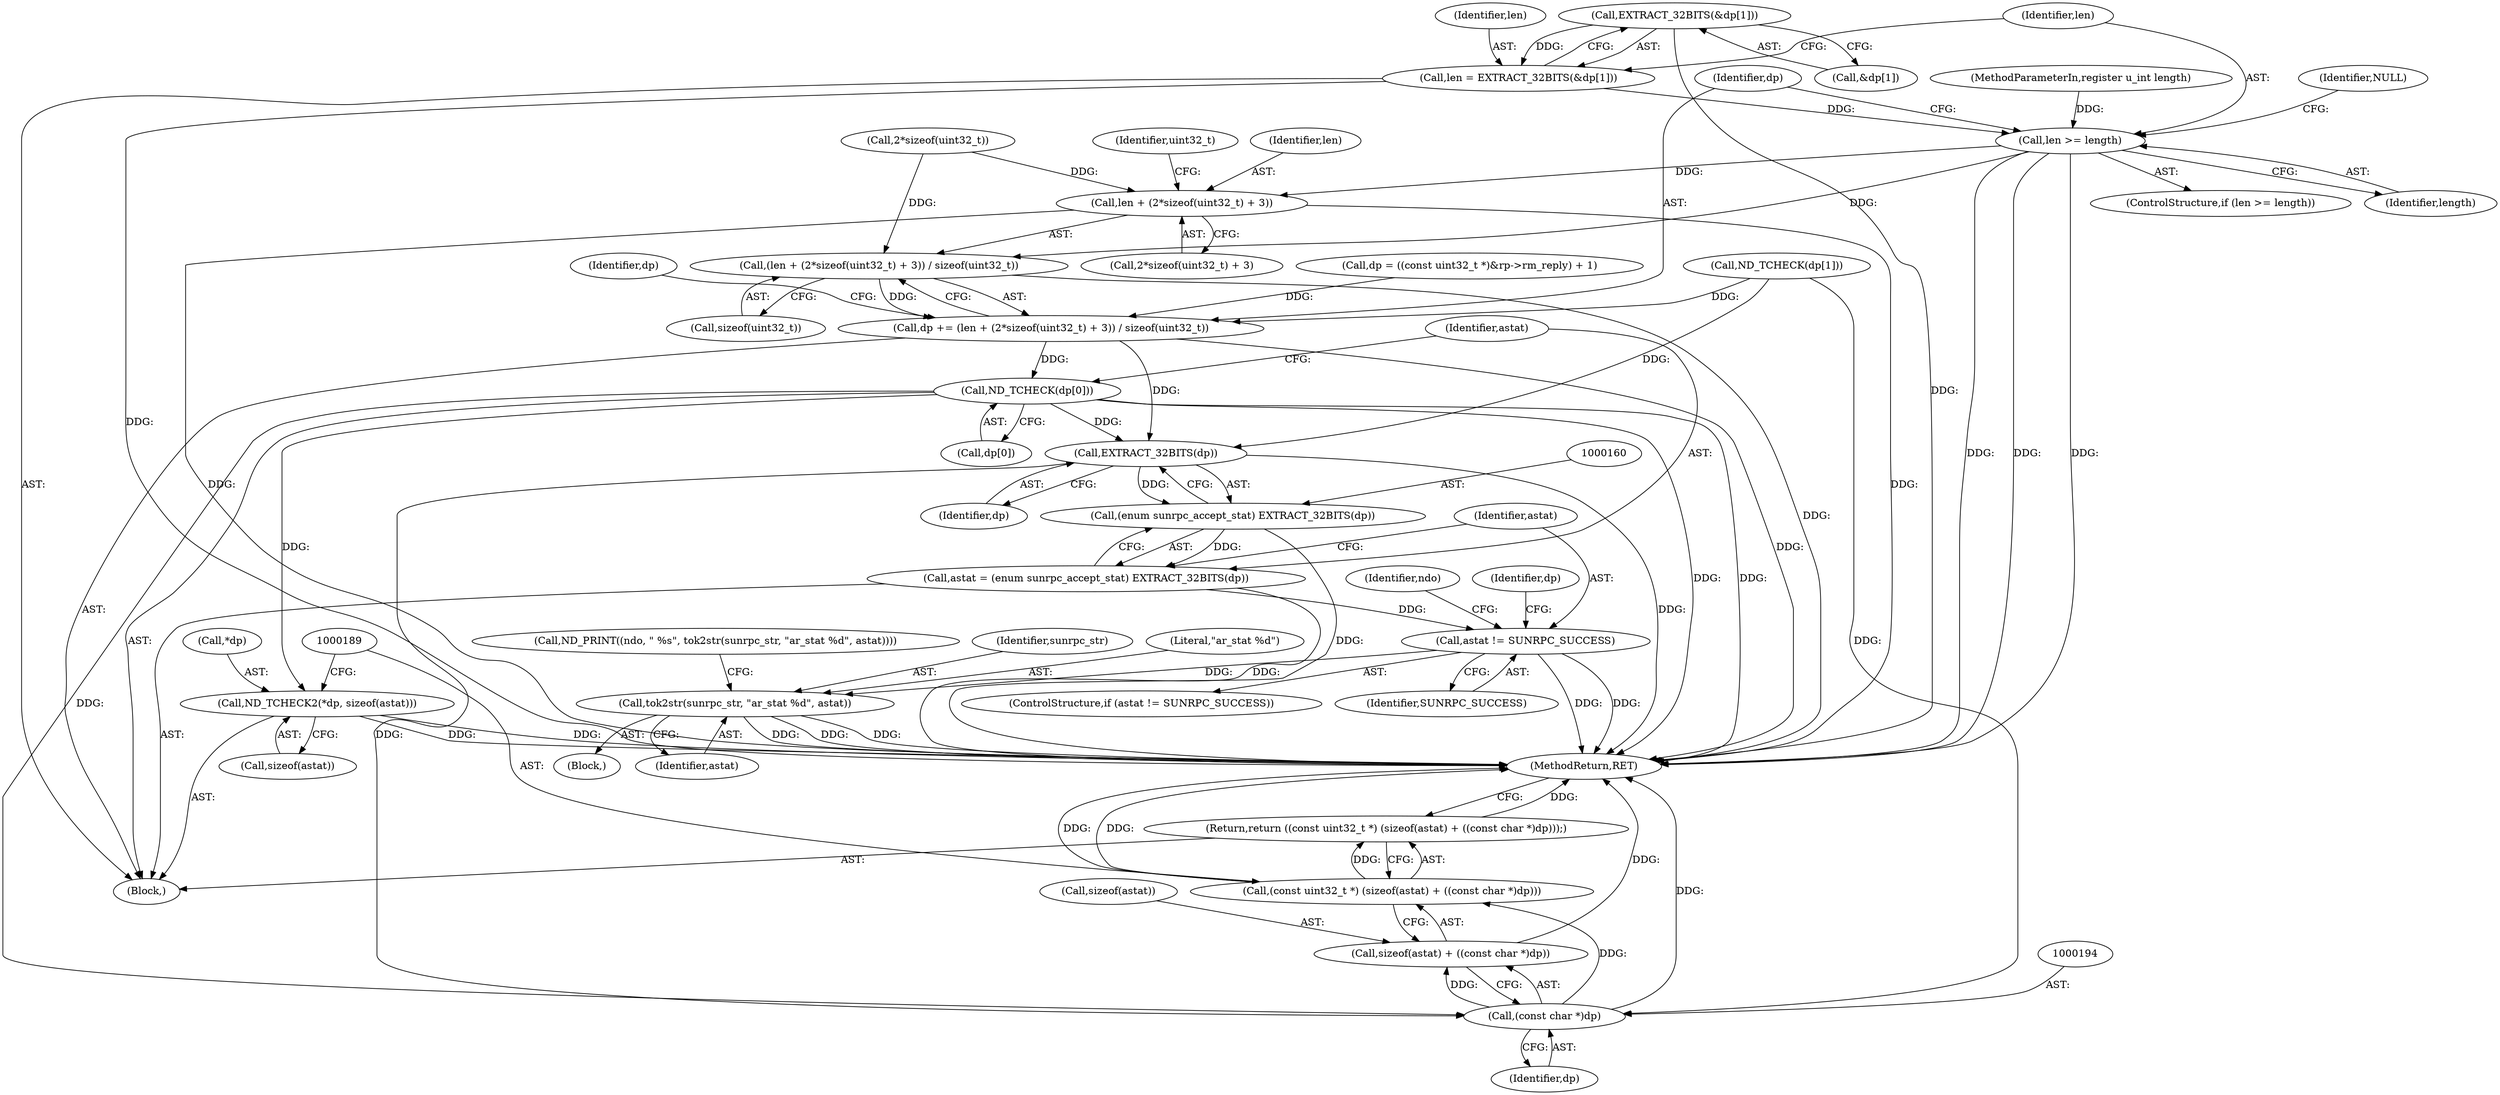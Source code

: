 digraph "0_tcpdump_19d25dd8781620cd41bf178a5e2e27fc1cf242d0_2@array" {
"1000129" [label="(Call,EXTRACT_32BITS(&dp[1]))"];
"1000127" [label="(Call,len = EXTRACT_32BITS(&dp[1]))"];
"1000135" [label="(Call,len >= length)"];
"1000142" [label="(Call,(len + (2*sizeof(uint32_t) + 3)) / sizeof(uint32_t))"];
"1000140" [label="(Call,dp += (len + (2*sizeof(uint32_t) + 3)) / sizeof(uint32_t))"];
"1000153" [label="(Call,ND_TCHECK(dp[0]))"];
"1000161" [label="(Call,EXTRACT_32BITS(dp))"];
"1000159" [label="(Call,(enum sunrpc_accept_stat) EXTRACT_32BITS(dp))"];
"1000157" [label="(Call,astat = (enum sunrpc_accept_stat) EXTRACT_32BITS(dp))"];
"1000164" [label="(Call,astat != SUNRPC_SUCCESS)"];
"1000173" [label="(Call,tok2str(sunrpc_str, \"ar_stat %d\", astat))"];
"1000193" [label="(Call,(const char *)dp)"];
"1000188" [label="(Call,(const uint32_t *) (sizeof(astat) + ((const char *)dp)))"];
"1000187" [label="(Return,return ((const uint32_t *) (sizeof(astat) + ((const char *)dp)));)"];
"1000190" [label="(Call,sizeof(astat) + ((const char *)dp))"];
"1000182" [label="(Call,ND_TCHECK2(*dp, sizeof(astat)))"];
"1000143" [label="(Call,len + (2*sizeof(uint32_t) + 3))"];
"1000161" [label="(Call,EXTRACT_32BITS(dp))"];
"1000182" [label="(Call,ND_TCHECK2(*dp, sizeof(astat)))"];
"1000143" [label="(Call,len + (2*sizeof(uint32_t) + 3))"];
"1000146" [label="(Call,2*sizeof(uint32_t))"];
"1000195" [label="(Identifier,dp)"];
"1000191" [label="(Call,sizeof(astat))"];
"1000153" [label="(Call,ND_TCHECK(dp[0]))"];
"1000140" [label="(Call,dp += (len + (2*sizeof(uint32_t) + 3)) / sizeof(uint32_t))"];
"1000129" [label="(Call,EXTRACT_32BITS(&dp[1]))"];
"1000187" [label="(Return,return ((const uint32_t *) (sizeof(astat) + ((const char *)dp)));)"];
"1000185" [label="(Call,sizeof(astat))"];
"1000183" [label="(Call,*dp)"];
"1000154" [label="(Call,dp[0])"];
"1000135" [label="(Call,len >= length)"];
"1000134" [label="(ControlStructure,if (len >= length))"];
"1000164" [label="(Call,astat != SUNRPC_SUCCESS)"];
"1000159" [label="(Call,(enum sunrpc_accept_stat) EXTRACT_32BITS(dp))"];
"1000141" [label="(Identifier,dp)"];
"1000193" [label="(Call,(const char *)dp)"];
"1000199" [label="(MethodReturn,RET)"];
"1000190" [label="(Call,sizeof(astat) + ((const char *)dp))"];
"1000109" [label="(Block,)"];
"1000157" [label="(Call,astat = (enum sunrpc_accept_stat) EXTRACT_32BITS(dp))"];
"1000145" [label="(Call,2*sizeof(uint32_t) + 3)"];
"1000136" [label="(Identifier,len)"];
"1000108" [label="(MethodParameterIn,register u_int length)"];
"1000113" [label="(Call,dp = ((const uint32_t *)&rp->rm_reply) + 1)"];
"1000170" [label="(Identifier,ndo)"];
"1000128" [label="(Identifier,len)"];
"1000158" [label="(Identifier,astat)"];
"1000155" [label="(Identifier,dp)"];
"1000163" [label="(ControlStructure,if (astat != SUNRPC_SUCCESS))"];
"1000168" [label="(Call,ND_PRINT((ndo, \" %s\", tok2str(sunrpc_str, \"ar_stat %d\", astat))))"];
"1000184" [label="(Identifier,dp)"];
"1000130" [label="(Call,&dp[1])"];
"1000127" [label="(Call,len = EXTRACT_32BITS(&dp[1]))"];
"1000152" [label="(Identifier,uint32_t)"];
"1000139" [label="(Identifier,NULL)"];
"1000151" [label="(Call,sizeof(uint32_t))"];
"1000144" [label="(Identifier,len)"];
"1000171" [label="(Block,)"];
"1000174" [label="(Identifier,sunrpc_str)"];
"1000176" [label="(Identifier,astat)"];
"1000173" [label="(Call,tok2str(sunrpc_str, \"ar_stat %d\", astat))"];
"1000165" [label="(Identifier,astat)"];
"1000162" [label="(Identifier,dp)"];
"1000175" [label="(Literal,\"ar_stat %d\")"];
"1000142" [label="(Call,(len + (2*sizeof(uint32_t) + 3)) / sizeof(uint32_t))"];
"1000188" [label="(Call,(const uint32_t *) (sizeof(astat) + ((const char *)dp)))"];
"1000137" [label="(Identifier,length)"];
"1000166" [label="(Identifier,SUNRPC_SUCCESS)"];
"1000123" [label="(Call,ND_TCHECK(dp[1]))"];
"1000129" -> "1000127"  [label="AST: "];
"1000129" -> "1000130"  [label="CFG: "];
"1000130" -> "1000129"  [label="AST: "];
"1000127" -> "1000129"  [label="CFG: "];
"1000129" -> "1000199"  [label="DDG: "];
"1000129" -> "1000127"  [label="DDG: "];
"1000127" -> "1000109"  [label="AST: "];
"1000128" -> "1000127"  [label="AST: "];
"1000136" -> "1000127"  [label="CFG: "];
"1000127" -> "1000199"  [label="DDG: "];
"1000127" -> "1000135"  [label="DDG: "];
"1000135" -> "1000134"  [label="AST: "];
"1000135" -> "1000137"  [label="CFG: "];
"1000136" -> "1000135"  [label="AST: "];
"1000137" -> "1000135"  [label="AST: "];
"1000139" -> "1000135"  [label="CFG: "];
"1000141" -> "1000135"  [label="CFG: "];
"1000135" -> "1000199"  [label="DDG: "];
"1000135" -> "1000199"  [label="DDG: "];
"1000135" -> "1000199"  [label="DDG: "];
"1000108" -> "1000135"  [label="DDG: "];
"1000135" -> "1000142"  [label="DDG: "];
"1000135" -> "1000143"  [label="DDG: "];
"1000142" -> "1000140"  [label="AST: "];
"1000142" -> "1000151"  [label="CFG: "];
"1000143" -> "1000142"  [label="AST: "];
"1000151" -> "1000142"  [label="AST: "];
"1000140" -> "1000142"  [label="CFG: "];
"1000142" -> "1000199"  [label="DDG: "];
"1000142" -> "1000140"  [label="DDG: "];
"1000146" -> "1000142"  [label="DDG: "];
"1000140" -> "1000109"  [label="AST: "];
"1000141" -> "1000140"  [label="AST: "];
"1000155" -> "1000140"  [label="CFG: "];
"1000140" -> "1000199"  [label="DDG: "];
"1000113" -> "1000140"  [label="DDG: "];
"1000123" -> "1000140"  [label="DDG: "];
"1000140" -> "1000153"  [label="DDG: "];
"1000140" -> "1000161"  [label="DDG: "];
"1000153" -> "1000109"  [label="AST: "];
"1000153" -> "1000154"  [label="CFG: "];
"1000154" -> "1000153"  [label="AST: "];
"1000158" -> "1000153"  [label="CFG: "];
"1000153" -> "1000199"  [label="DDG: "];
"1000153" -> "1000199"  [label="DDG: "];
"1000153" -> "1000161"  [label="DDG: "];
"1000153" -> "1000182"  [label="DDG: "];
"1000153" -> "1000193"  [label="DDG: "];
"1000161" -> "1000159"  [label="AST: "];
"1000161" -> "1000162"  [label="CFG: "];
"1000162" -> "1000161"  [label="AST: "];
"1000159" -> "1000161"  [label="CFG: "];
"1000161" -> "1000199"  [label="DDG: "];
"1000161" -> "1000159"  [label="DDG: "];
"1000123" -> "1000161"  [label="DDG: "];
"1000161" -> "1000193"  [label="DDG: "];
"1000159" -> "1000157"  [label="AST: "];
"1000160" -> "1000159"  [label="AST: "];
"1000157" -> "1000159"  [label="CFG: "];
"1000159" -> "1000199"  [label="DDG: "];
"1000159" -> "1000157"  [label="DDG: "];
"1000157" -> "1000109"  [label="AST: "];
"1000158" -> "1000157"  [label="AST: "];
"1000165" -> "1000157"  [label="CFG: "];
"1000157" -> "1000199"  [label="DDG: "];
"1000157" -> "1000164"  [label="DDG: "];
"1000164" -> "1000163"  [label="AST: "];
"1000164" -> "1000166"  [label="CFG: "];
"1000165" -> "1000164"  [label="AST: "];
"1000166" -> "1000164"  [label="AST: "];
"1000170" -> "1000164"  [label="CFG: "];
"1000184" -> "1000164"  [label="CFG: "];
"1000164" -> "1000199"  [label="DDG: "];
"1000164" -> "1000199"  [label="DDG: "];
"1000164" -> "1000173"  [label="DDG: "];
"1000173" -> "1000171"  [label="AST: "];
"1000173" -> "1000176"  [label="CFG: "];
"1000174" -> "1000173"  [label="AST: "];
"1000175" -> "1000173"  [label="AST: "];
"1000176" -> "1000173"  [label="AST: "];
"1000168" -> "1000173"  [label="CFG: "];
"1000173" -> "1000199"  [label="DDG: "];
"1000173" -> "1000199"  [label="DDG: "];
"1000173" -> "1000199"  [label="DDG: "];
"1000193" -> "1000190"  [label="AST: "];
"1000193" -> "1000195"  [label="CFG: "];
"1000194" -> "1000193"  [label="AST: "];
"1000195" -> "1000193"  [label="AST: "];
"1000190" -> "1000193"  [label="CFG: "];
"1000193" -> "1000199"  [label="DDG: "];
"1000193" -> "1000188"  [label="DDG: "];
"1000193" -> "1000190"  [label="DDG: "];
"1000123" -> "1000193"  [label="DDG: "];
"1000188" -> "1000187"  [label="AST: "];
"1000188" -> "1000190"  [label="CFG: "];
"1000189" -> "1000188"  [label="AST: "];
"1000190" -> "1000188"  [label="AST: "];
"1000187" -> "1000188"  [label="CFG: "];
"1000188" -> "1000199"  [label="DDG: "];
"1000188" -> "1000199"  [label="DDG: "];
"1000188" -> "1000187"  [label="DDG: "];
"1000187" -> "1000109"  [label="AST: "];
"1000199" -> "1000187"  [label="CFG: "];
"1000187" -> "1000199"  [label="DDG: "];
"1000191" -> "1000190"  [label="AST: "];
"1000190" -> "1000199"  [label="DDG: "];
"1000182" -> "1000109"  [label="AST: "];
"1000182" -> "1000185"  [label="CFG: "];
"1000183" -> "1000182"  [label="AST: "];
"1000185" -> "1000182"  [label="AST: "];
"1000189" -> "1000182"  [label="CFG: "];
"1000182" -> "1000199"  [label="DDG: "];
"1000182" -> "1000199"  [label="DDG: "];
"1000143" -> "1000145"  [label="CFG: "];
"1000144" -> "1000143"  [label="AST: "];
"1000145" -> "1000143"  [label="AST: "];
"1000152" -> "1000143"  [label="CFG: "];
"1000143" -> "1000199"  [label="DDG: "];
"1000143" -> "1000199"  [label="DDG: "];
"1000146" -> "1000143"  [label="DDG: "];
}
